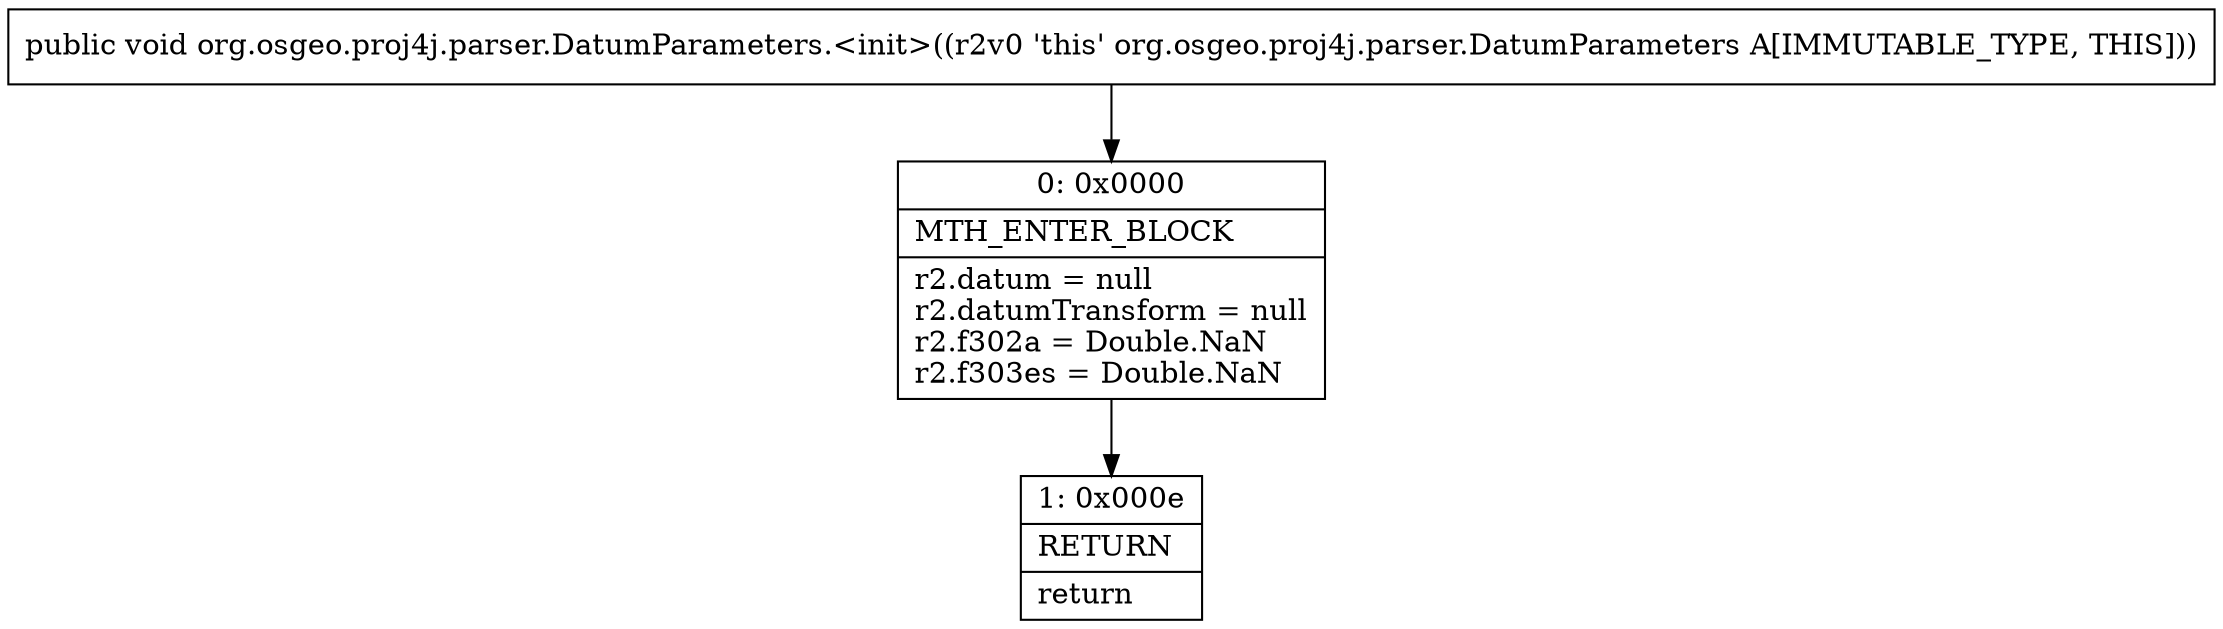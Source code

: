 digraph "CFG fororg.osgeo.proj4j.parser.DatumParameters.\<init\>()V" {
Node_0 [shape=record,label="{0\:\ 0x0000|MTH_ENTER_BLOCK\l|r2.datum = null\lr2.datumTransform = null\lr2.f302a = Double.NaN\lr2.f303es = Double.NaN\l}"];
Node_1 [shape=record,label="{1\:\ 0x000e|RETURN\l|return\l}"];
MethodNode[shape=record,label="{public void org.osgeo.proj4j.parser.DatumParameters.\<init\>((r2v0 'this' org.osgeo.proj4j.parser.DatumParameters A[IMMUTABLE_TYPE, THIS])) }"];
MethodNode -> Node_0;
Node_0 -> Node_1;
}


